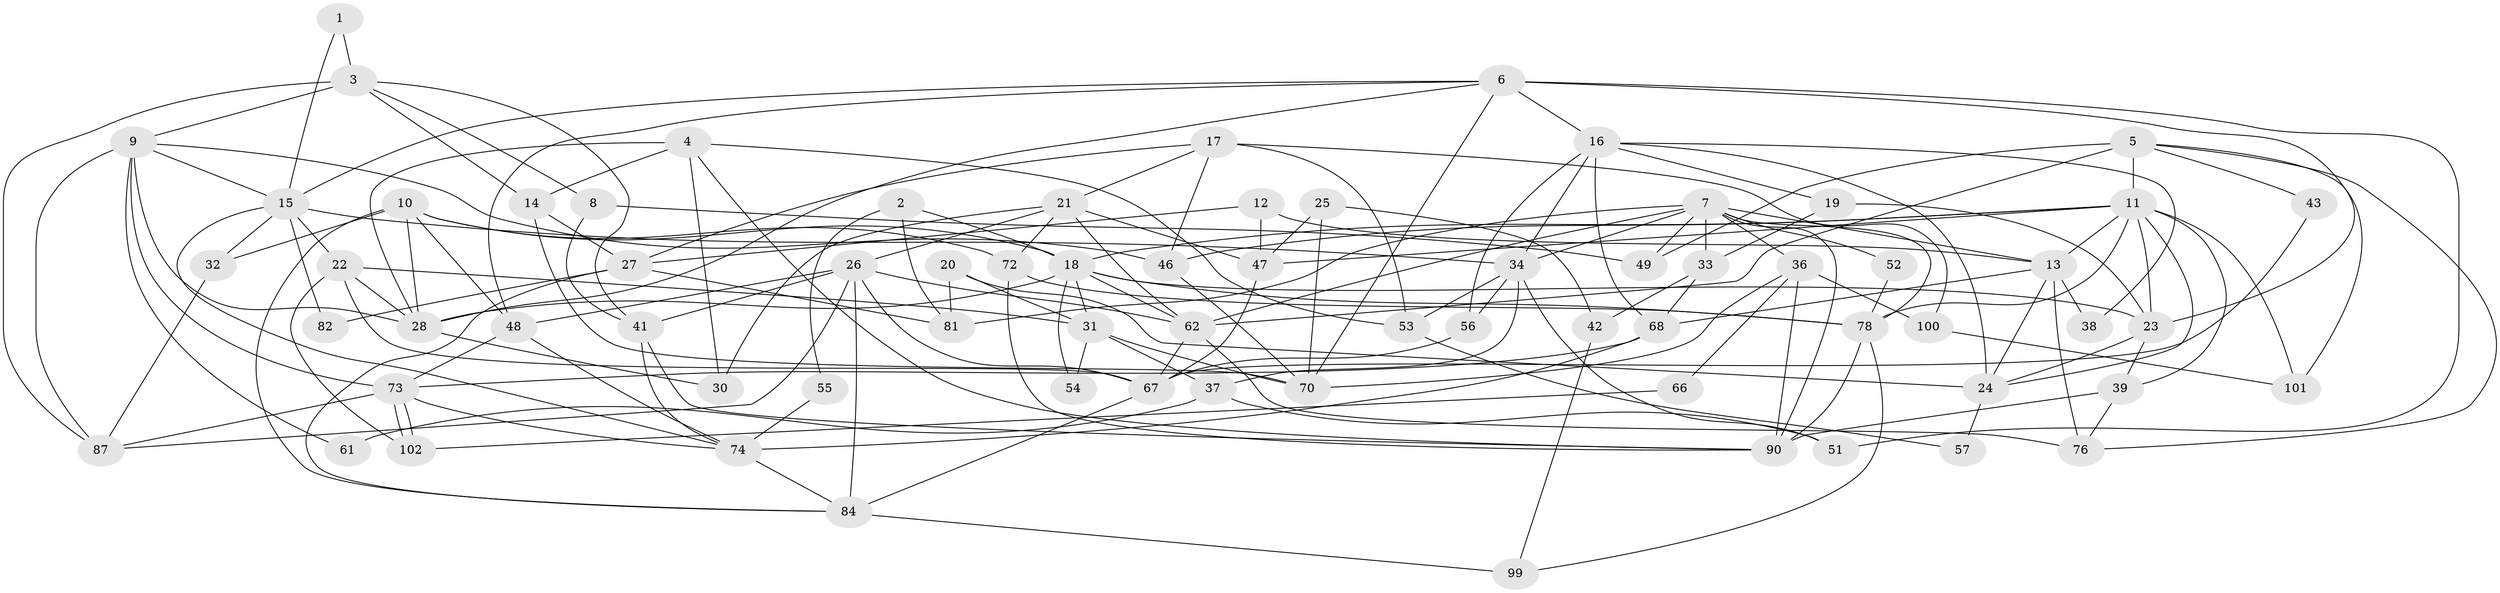 // original degree distribution, {2: 0.11764705882352941, 3: 0.28431372549019607, 4: 0.2549019607843137, 5: 0.22549019607843138, 6: 0.06862745098039216, 7: 0.0392156862745098, 8: 0.00980392156862745}
// Generated by graph-tools (version 1.1) at 2025/11/02/27/25 16:11:19]
// undirected, 71 vertices, 169 edges
graph export_dot {
graph [start="1"]
  node [color=gray90,style=filled];
  1;
  2;
  3 [super="+75"];
  4 [super="+69"];
  5 [super="+35"];
  6 [super="+58"];
  7 [super="+80"];
  8;
  9 [super="+65"];
  10 [super="+96"];
  11 [super="+85"];
  12;
  13 [super="+86"];
  14;
  15 [super="+97"];
  16 [super="+63"];
  17;
  18 [super="+64"];
  19;
  20;
  21;
  22 [super="+40"];
  23 [super="+44"];
  24 [super="+59"];
  25;
  26 [super="+45"];
  27 [super="+29"];
  28 [super="+60"];
  30;
  31 [super="+50"];
  32;
  33;
  34;
  36;
  37 [super="+98"];
  38;
  39;
  41;
  42 [super="+71"];
  43;
  46 [super="+83"];
  47 [super="+77"];
  48;
  49;
  51;
  52;
  53;
  54;
  55;
  56;
  57;
  61;
  62 [super="+95"];
  66;
  67 [super="+88"];
  68 [super="+91"];
  70 [super="+79"];
  72;
  73 [super="+89"];
  74 [super="+93"];
  76;
  78 [super="+94"];
  81;
  82;
  84;
  87;
  90 [super="+92"];
  99;
  100;
  101;
  102;
  1 -- 3;
  1 -- 15;
  2 -- 18;
  2 -- 81;
  2 -- 55;
  3 -- 14;
  3 -- 9;
  3 -- 87;
  3 -- 8;
  3 -- 41;
  4 -- 14;
  4 -- 28;
  4 -- 53;
  4 -- 30;
  4 -- 90;
  5 -- 62 [weight=2];
  5 -- 43;
  5 -- 76;
  5 -- 49;
  5 -- 101;
  5 -- 11;
  6 -- 48;
  6 -- 51 [weight=2];
  6 -- 28;
  6 -- 23;
  6 -- 16;
  6 -- 70;
  6 -- 15;
  7 -- 62;
  7 -- 52;
  7 -- 81;
  7 -- 33;
  7 -- 34;
  7 -- 49;
  7 -- 36;
  7 -- 90;
  7 -- 13;
  7 -- 78;
  8 -- 49;
  8 -- 41;
  9 -- 46;
  9 -- 73;
  9 -- 87;
  9 -- 28;
  9 -- 61;
  9 -- 15;
  10 -- 28;
  10 -- 84;
  10 -- 18;
  10 -- 32;
  10 -- 72;
  10 -- 48;
  11 -- 47;
  11 -- 101;
  11 -- 39;
  11 -- 13;
  11 -- 78;
  11 -- 24;
  11 -- 23;
  11 -- 18;
  11 -- 46;
  12 -- 13;
  12 -- 27;
  12 -- 47;
  13 -- 38;
  13 -- 76;
  13 -- 24;
  13 -- 68;
  14 -- 70;
  14 -- 27;
  15 -- 34;
  15 -- 82;
  15 -- 32;
  15 -- 22;
  15 -- 74;
  16 -- 19;
  16 -- 38;
  16 -- 56;
  16 -- 68;
  16 -- 34;
  16 -- 24;
  17 -- 21;
  17 -- 53;
  17 -- 100;
  17 -- 46;
  17 -- 27;
  18 -- 54;
  18 -- 62;
  18 -- 23;
  18 -- 28;
  18 -- 78;
  18 -- 31;
  19 -- 23;
  19 -- 33;
  20 -- 81;
  20 -- 24;
  20 -- 31;
  21 -- 62;
  21 -- 47;
  21 -- 26;
  21 -- 30;
  21 -- 72;
  22 -- 28;
  22 -- 67;
  22 -- 31;
  22 -- 102;
  23 -- 39;
  23 -- 24;
  24 -- 57;
  25 -- 47;
  25 -- 70;
  25 -- 42;
  26 -- 48;
  26 -- 87;
  26 -- 41;
  26 -- 84;
  26 -- 62;
  26 -- 67;
  27 -- 84;
  27 -- 82;
  27 -- 81;
  28 -- 30;
  31 -- 70;
  31 -- 37;
  31 -- 54;
  32 -- 87;
  33 -- 68;
  33 -- 42;
  34 -- 53;
  34 -- 37;
  34 -- 51;
  34 -- 56;
  36 -- 100;
  36 -- 66;
  36 -- 70;
  36 -- 90;
  37 -- 61;
  37 -- 51;
  39 -- 76;
  39 -- 90;
  41 -- 90;
  41 -- 74;
  42 -- 99;
  43 -- 67;
  46 -- 70;
  47 -- 67;
  48 -- 73;
  48 -- 74;
  52 -- 78;
  53 -- 57;
  55 -- 74;
  56 -- 67;
  62 -- 76;
  62 -- 67;
  66 -- 102;
  67 -- 84;
  68 -- 74 [weight=2];
  68 -- 73;
  72 -- 90;
  72 -- 78;
  73 -- 102;
  73 -- 102;
  73 -- 87;
  73 -- 74;
  74 -- 84;
  78 -- 99;
  78 -- 90;
  84 -- 99;
  100 -- 101;
}
